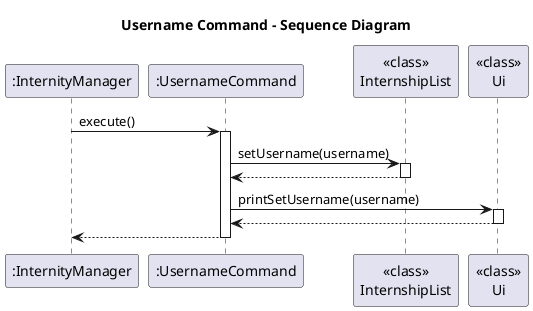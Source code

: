 @startuml
title Username Command - Sequence Diagram

participant Logic as ":InternityManager"
participant ":UsernameCommand" as UC
participant "<<class>>\nInternshipList" as IL
participant "<<class>>\nUi" as Ui



Logic -> UC : execute()
activate UC

UC -> IL : setUsername(username)
activate IL
IL --> UC
deactivate IL

UC -> Ui : printSetUsername(username)
activate Ui
Ui --> UC
deactivate Ui

UC --> Logic
deactivate UC
@enduml
